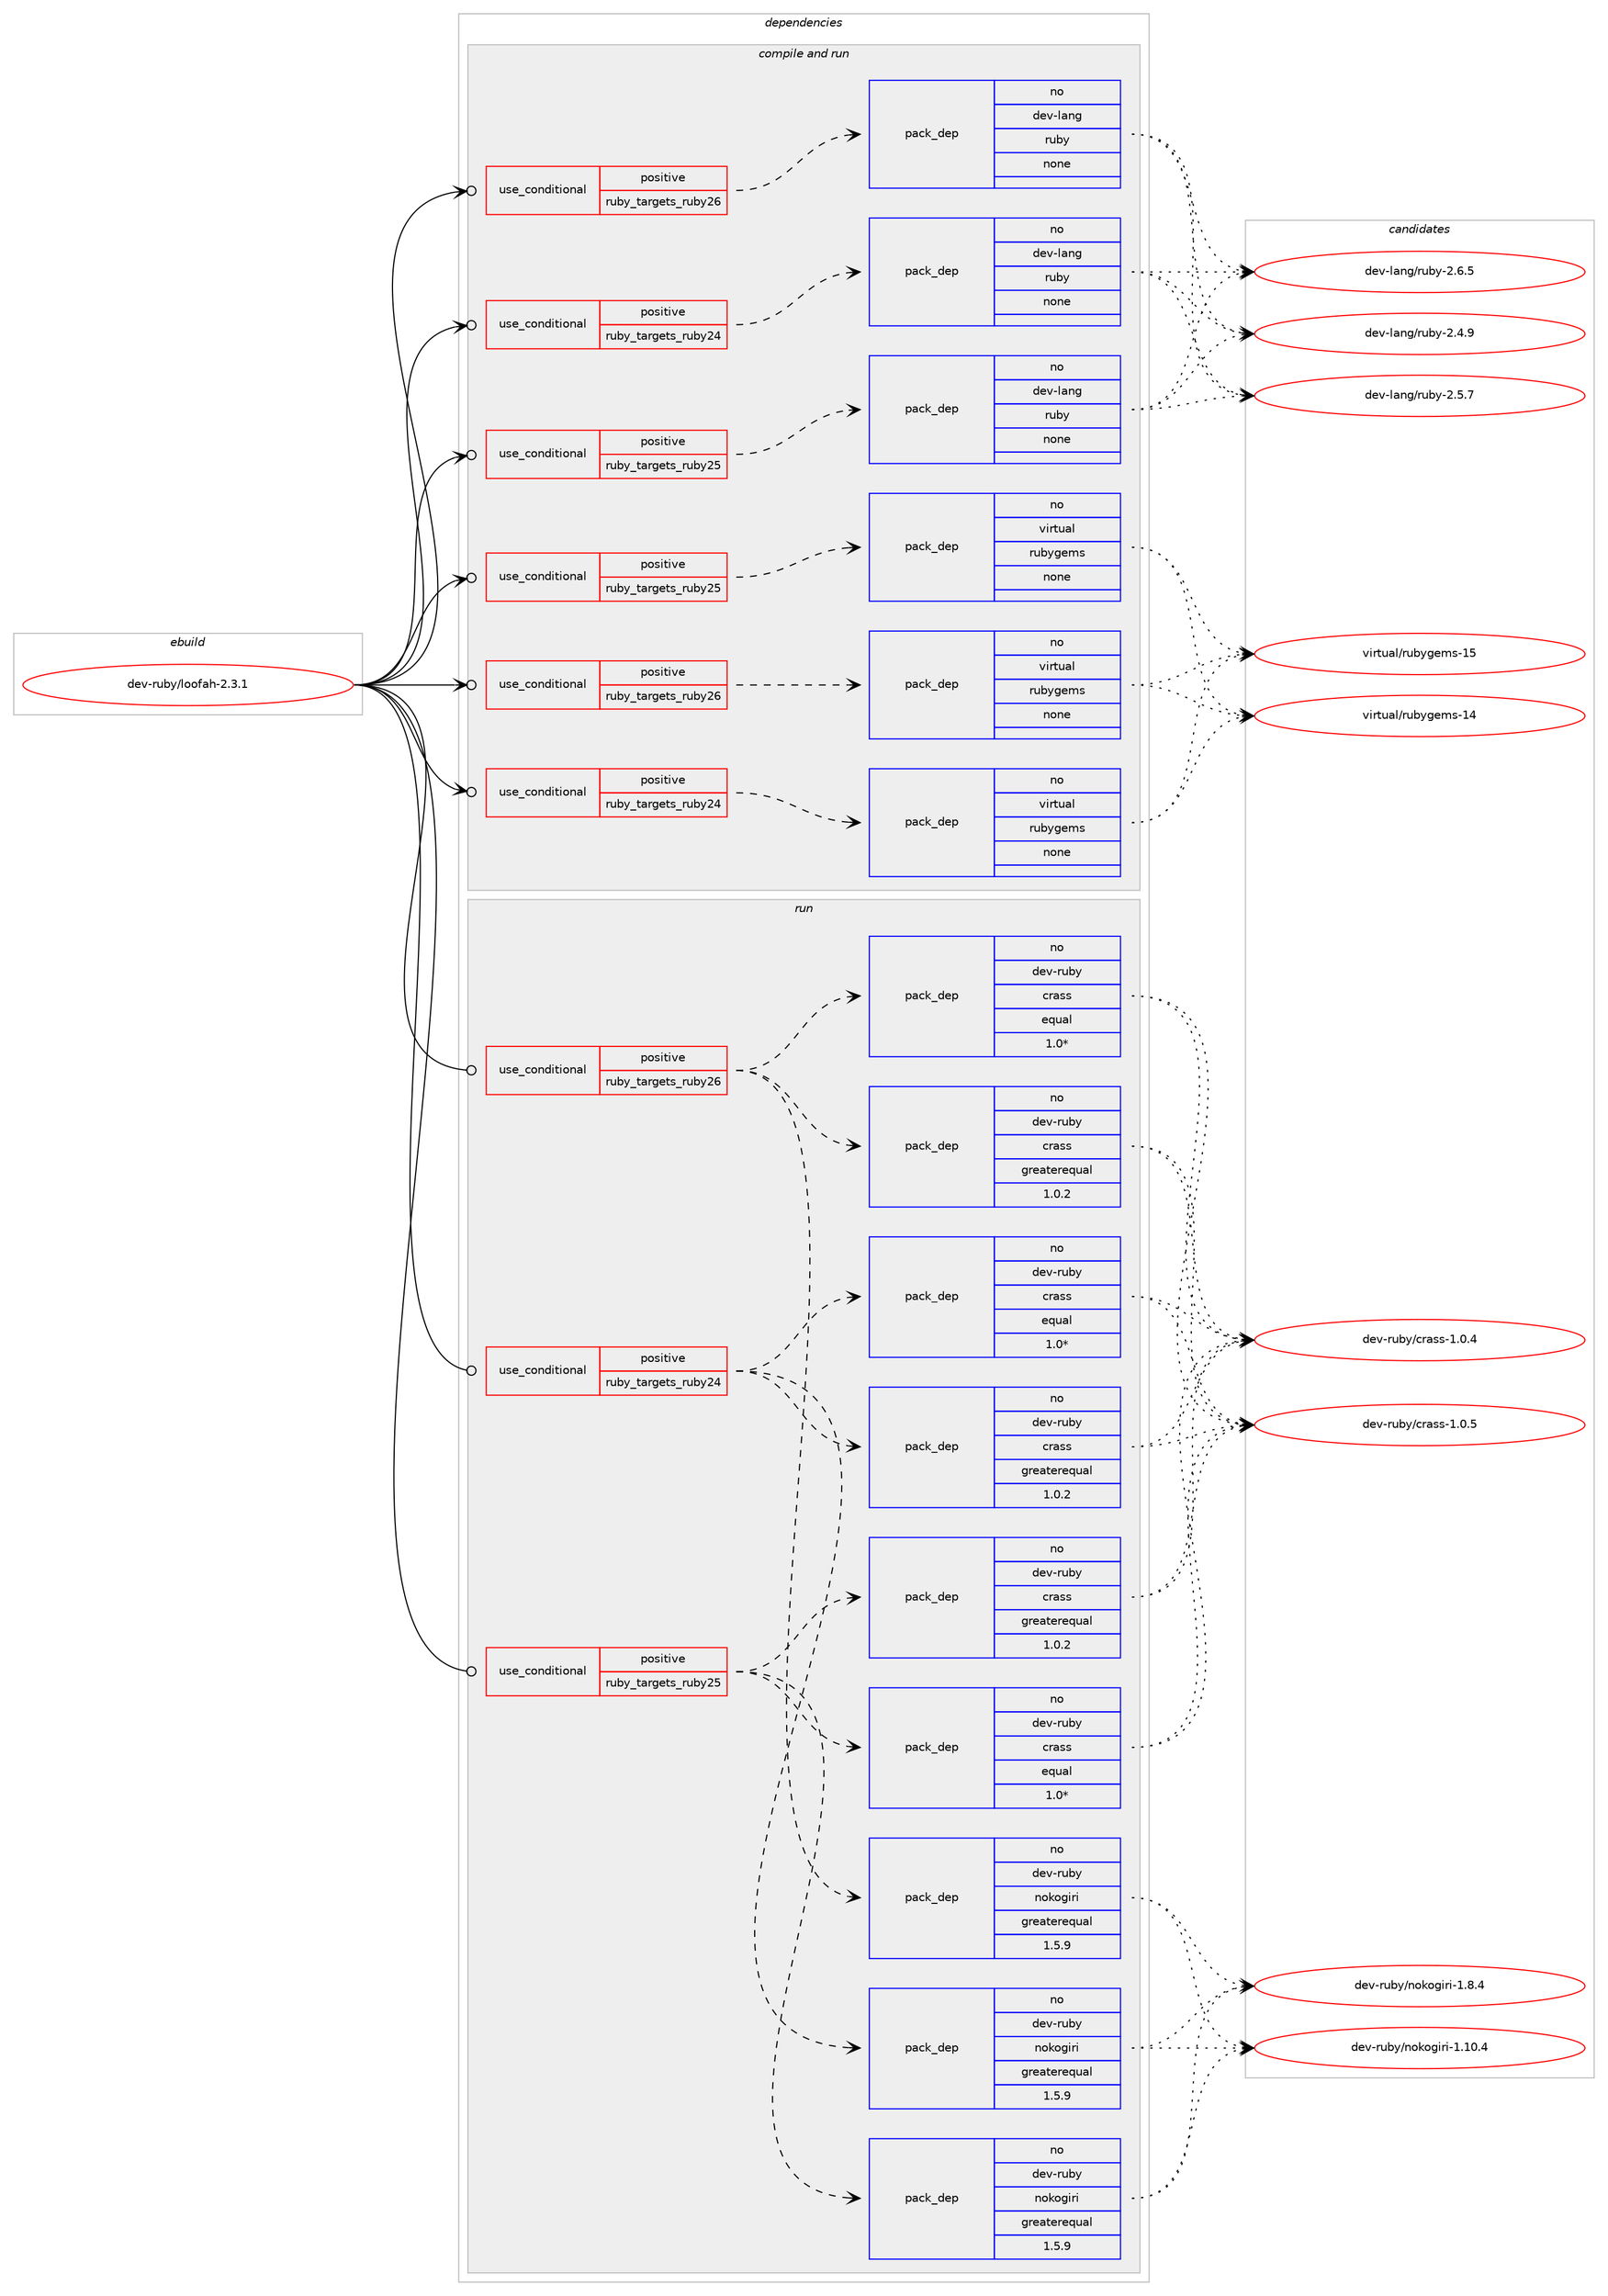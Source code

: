 digraph prolog {

# *************
# Graph options
# *************

newrank=true;
concentrate=true;
compound=true;
graph [rankdir=LR,fontname=Helvetica,fontsize=10,ranksep=1.5];#, ranksep=2.5, nodesep=0.2];
edge  [arrowhead=vee];
node  [fontname=Helvetica,fontsize=10];

# **********
# The ebuild
# **********

subgraph cluster_leftcol {
color=gray;
rank=same;
label=<<i>ebuild</i>>;
id [label="dev-ruby/loofah-2.3.1", color=red, width=4, href="../dev-ruby/loofah-2.3.1.svg"];
}

# ****************
# The dependencies
# ****************

subgraph cluster_midcol {
color=gray;
label=<<i>dependencies</i>>;
subgraph cluster_compile {
fillcolor="#eeeeee";
style=filled;
label=<<i>compile</i>>;
}
subgraph cluster_compileandrun {
fillcolor="#eeeeee";
style=filled;
label=<<i>compile and run</i>>;
subgraph cond166909 {
dependency694047 [label=<<TABLE BORDER="0" CELLBORDER="1" CELLSPACING="0" CELLPADDING="4"><TR><TD ROWSPAN="3" CELLPADDING="10">use_conditional</TD></TR><TR><TD>positive</TD></TR><TR><TD>ruby_targets_ruby24</TD></TR></TABLE>>, shape=none, color=red];
subgraph pack515153 {
dependency694048 [label=<<TABLE BORDER="0" CELLBORDER="1" CELLSPACING="0" CELLPADDING="4" WIDTH="220"><TR><TD ROWSPAN="6" CELLPADDING="30">pack_dep</TD></TR><TR><TD WIDTH="110">no</TD></TR><TR><TD>dev-lang</TD></TR><TR><TD>ruby</TD></TR><TR><TD>none</TD></TR><TR><TD></TD></TR></TABLE>>, shape=none, color=blue];
}
dependency694047:e -> dependency694048:w [weight=20,style="dashed",arrowhead="vee"];
}
id:e -> dependency694047:w [weight=20,style="solid",arrowhead="odotvee"];
subgraph cond166910 {
dependency694049 [label=<<TABLE BORDER="0" CELLBORDER="1" CELLSPACING="0" CELLPADDING="4"><TR><TD ROWSPAN="3" CELLPADDING="10">use_conditional</TD></TR><TR><TD>positive</TD></TR><TR><TD>ruby_targets_ruby24</TD></TR></TABLE>>, shape=none, color=red];
subgraph pack515154 {
dependency694050 [label=<<TABLE BORDER="0" CELLBORDER="1" CELLSPACING="0" CELLPADDING="4" WIDTH="220"><TR><TD ROWSPAN="6" CELLPADDING="30">pack_dep</TD></TR><TR><TD WIDTH="110">no</TD></TR><TR><TD>virtual</TD></TR><TR><TD>rubygems</TD></TR><TR><TD>none</TD></TR><TR><TD></TD></TR></TABLE>>, shape=none, color=blue];
}
dependency694049:e -> dependency694050:w [weight=20,style="dashed",arrowhead="vee"];
}
id:e -> dependency694049:w [weight=20,style="solid",arrowhead="odotvee"];
subgraph cond166911 {
dependency694051 [label=<<TABLE BORDER="0" CELLBORDER="1" CELLSPACING="0" CELLPADDING="4"><TR><TD ROWSPAN="3" CELLPADDING="10">use_conditional</TD></TR><TR><TD>positive</TD></TR><TR><TD>ruby_targets_ruby25</TD></TR></TABLE>>, shape=none, color=red];
subgraph pack515155 {
dependency694052 [label=<<TABLE BORDER="0" CELLBORDER="1" CELLSPACING="0" CELLPADDING="4" WIDTH="220"><TR><TD ROWSPAN="6" CELLPADDING="30">pack_dep</TD></TR><TR><TD WIDTH="110">no</TD></TR><TR><TD>dev-lang</TD></TR><TR><TD>ruby</TD></TR><TR><TD>none</TD></TR><TR><TD></TD></TR></TABLE>>, shape=none, color=blue];
}
dependency694051:e -> dependency694052:w [weight=20,style="dashed",arrowhead="vee"];
}
id:e -> dependency694051:w [weight=20,style="solid",arrowhead="odotvee"];
subgraph cond166912 {
dependency694053 [label=<<TABLE BORDER="0" CELLBORDER="1" CELLSPACING="0" CELLPADDING="4"><TR><TD ROWSPAN="3" CELLPADDING="10">use_conditional</TD></TR><TR><TD>positive</TD></TR><TR><TD>ruby_targets_ruby25</TD></TR></TABLE>>, shape=none, color=red];
subgraph pack515156 {
dependency694054 [label=<<TABLE BORDER="0" CELLBORDER="1" CELLSPACING="0" CELLPADDING="4" WIDTH="220"><TR><TD ROWSPAN="6" CELLPADDING="30">pack_dep</TD></TR><TR><TD WIDTH="110">no</TD></TR><TR><TD>virtual</TD></TR><TR><TD>rubygems</TD></TR><TR><TD>none</TD></TR><TR><TD></TD></TR></TABLE>>, shape=none, color=blue];
}
dependency694053:e -> dependency694054:w [weight=20,style="dashed",arrowhead="vee"];
}
id:e -> dependency694053:w [weight=20,style="solid",arrowhead="odotvee"];
subgraph cond166913 {
dependency694055 [label=<<TABLE BORDER="0" CELLBORDER="1" CELLSPACING="0" CELLPADDING="4"><TR><TD ROWSPAN="3" CELLPADDING="10">use_conditional</TD></TR><TR><TD>positive</TD></TR><TR><TD>ruby_targets_ruby26</TD></TR></TABLE>>, shape=none, color=red];
subgraph pack515157 {
dependency694056 [label=<<TABLE BORDER="0" CELLBORDER="1" CELLSPACING="0" CELLPADDING="4" WIDTH="220"><TR><TD ROWSPAN="6" CELLPADDING="30">pack_dep</TD></TR><TR><TD WIDTH="110">no</TD></TR><TR><TD>dev-lang</TD></TR><TR><TD>ruby</TD></TR><TR><TD>none</TD></TR><TR><TD></TD></TR></TABLE>>, shape=none, color=blue];
}
dependency694055:e -> dependency694056:w [weight=20,style="dashed",arrowhead="vee"];
}
id:e -> dependency694055:w [weight=20,style="solid",arrowhead="odotvee"];
subgraph cond166914 {
dependency694057 [label=<<TABLE BORDER="0" CELLBORDER="1" CELLSPACING="0" CELLPADDING="4"><TR><TD ROWSPAN="3" CELLPADDING="10">use_conditional</TD></TR><TR><TD>positive</TD></TR><TR><TD>ruby_targets_ruby26</TD></TR></TABLE>>, shape=none, color=red];
subgraph pack515158 {
dependency694058 [label=<<TABLE BORDER="0" CELLBORDER="1" CELLSPACING="0" CELLPADDING="4" WIDTH="220"><TR><TD ROWSPAN="6" CELLPADDING="30">pack_dep</TD></TR><TR><TD WIDTH="110">no</TD></TR><TR><TD>virtual</TD></TR><TR><TD>rubygems</TD></TR><TR><TD>none</TD></TR><TR><TD></TD></TR></TABLE>>, shape=none, color=blue];
}
dependency694057:e -> dependency694058:w [weight=20,style="dashed",arrowhead="vee"];
}
id:e -> dependency694057:w [weight=20,style="solid",arrowhead="odotvee"];
}
subgraph cluster_run {
fillcolor="#eeeeee";
style=filled;
label=<<i>run</i>>;
subgraph cond166915 {
dependency694059 [label=<<TABLE BORDER="0" CELLBORDER="1" CELLSPACING="0" CELLPADDING="4"><TR><TD ROWSPAN="3" CELLPADDING="10">use_conditional</TD></TR><TR><TD>positive</TD></TR><TR><TD>ruby_targets_ruby24</TD></TR></TABLE>>, shape=none, color=red];
subgraph pack515159 {
dependency694060 [label=<<TABLE BORDER="0" CELLBORDER="1" CELLSPACING="0" CELLPADDING="4" WIDTH="220"><TR><TD ROWSPAN="6" CELLPADDING="30">pack_dep</TD></TR><TR><TD WIDTH="110">no</TD></TR><TR><TD>dev-ruby</TD></TR><TR><TD>crass</TD></TR><TR><TD>equal</TD></TR><TR><TD>1.0*</TD></TR></TABLE>>, shape=none, color=blue];
}
dependency694059:e -> dependency694060:w [weight=20,style="dashed",arrowhead="vee"];
subgraph pack515160 {
dependency694061 [label=<<TABLE BORDER="0" CELLBORDER="1" CELLSPACING="0" CELLPADDING="4" WIDTH="220"><TR><TD ROWSPAN="6" CELLPADDING="30">pack_dep</TD></TR><TR><TD WIDTH="110">no</TD></TR><TR><TD>dev-ruby</TD></TR><TR><TD>crass</TD></TR><TR><TD>greaterequal</TD></TR><TR><TD>1.0.2</TD></TR></TABLE>>, shape=none, color=blue];
}
dependency694059:e -> dependency694061:w [weight=20,style="dashed",arrowhead="vee"];
subgraph pack515161 {
dependency694062 [label=<<TABLE BORDER="0" CELLBORDER="1" CELLSPACING="0" CELLPADDING="4" WIDTH="220"><TR><TD ROWSPAN="6" CELLPADDING="30">pack_dep</TD></TR><TR><TD WIDTH="110">no</TD></TR><TR><TD>dev-ruby</TD></TR><TR><TD>nokogiri</TD></TR><TR><TD>greaterequal</TD></TR><TR><TD>1.5.9</TD></TR></TABLE>>, shape=none, color=blue];
}
dependency694059:e -> dependency694062:w [weight=20,style="dashed",arrowhead="vee"];
}
id:e -> dependency694059:w [weight=20,style="solid",arrowhead="odot"];
subgraph cond166916 {
dependency694063 [label=<<TABLE BORDER="0" CELLBORDER="1" CELLSPACING="0" CELLPADDING="4"><TR><TD ROWSPAN="3" CELLPADDING="10">use_conditional</TD></TR><TR><TD>positive</TD></TR><TR><TD>ruby_targets_ruby25</TD></TR></TABLE>>, shape=none, color=red];
subgraph pack515162 {
dependency694064 [label=<<TABLE BORDER="0" CELLBORDER="1" CELLSPACING="0" CELLPADDING="4" WIDTH="220"><TR><TD ROWSPAN="6" CELLPADDING="30">pack_dep</TD></TR><TR><TD WIDTH="110">no</TD></TR><TR><TD>dev-ruby</TD></TR><TR><TD>crass</TD></TR><TR><TD>equal</TD></TR><TR><TD>1.0*</TD></TR></TABLE>>, shape=none, color=blue];
}
dependency694063:e -> dependency694064:w [weight=20,style="dashed",arrowhead="vee"];
subgraph pack515163 {
dependency694065 [label=<<TABLE BORDER="0" CELLBORDER="1" CELLSPACING="0" CELLPADDING="4" WIDTH="220"><TR><TD ROWSPAN="6" CELLPADDING="30">pack_dep</TD></TR><TR><TD WIDTH="110">no</TD></TR><TR><TD>dev-ruby</TD></TR><TR><TD>crass</TD></TR><TR><TD>greaterequal</TD></TR><TR><TD>1.0.2</TD></TR></TABLE>>, shape=none, color=blue];
}
dependency694063:e -> dependency694065:w [weight=20,style="dashed",arrowhead="vee"];
subgraph pack515164 {
dependency694066 [label=<<TABLE BORDER="0" CELLBORDER="1" CELLSPACING="0" CELLPADDING="4" WIDTH="220"><TR><TD ROWSPAN="6" CELLPADDING="30">pack_dep</TD></TR><TR><TD WIDTH="110">no</TD></TR><TR><TD>dev-ruby</TD></TR><TR><TD>nokogiri</TD></TR><TR><TD>greaterequal</TD></TR><TR><TD>1.5.9</TD></TR></TABLE>>, shape=none, color=blue];
}
dependency694063:e -> dependency694066:w [weight=20,style="dashed",arrowhead="vee"];
}
id:e -> dependency694063:w [weight=20,style="solid",arrowhead="odot"];
subgraph cond166917 {
dependency694067 [label=<<TABLE BORDER="0" CELLBORDER="1" CELLSPACING="0" CELLPADDING="4"><TR><TD ROWSPAN="3" CELLPADDING="10">use_conditional</TD></TR><TR><TD>positive</TD></TR><TR><TD>ruby_targets_ruby26</TD></TR></TABLE>>, shape=none, color=red];
subgraph pack515165 {
dependency694068 [label=<<TABLE BORDER="0" CELLBORDER="1" CELLSPACING="0" CELLPADDING="4" WIDTH="220"><TR><TD ROWSPAN="6" CELLPADDING="30">pack_dep</TD></TR><TR><TD WIDTH="110">no</TD></TR><TR><TD>dev-ruby</TD></TR><TR><TD>crass</TD></TR><TR><TD>equal</TD></TR><TR><TD>1.0*</TD></TR></TABLE>>, shape=none, color=blue];
}
dependency694067:e -> dependency694068:w [weight=20,style="dashed",arrowhead="vee"];
subgraph pack515166 {
dependency694069 [label=<<TABLE BORDER="0" CELLBORDER="1" CELLSPACING="0" CELLPADDING="4" WIDTH="220"><TR><TD ROWSPAN="6" CELLPADDING="30">pack_dep</TD></TR><TR><TD WIDTH="110">no</TD></TR><TR><TD>dev-ruby</TD></TR><TR><TD>crass</TD></TR><TR><TD>greaterequal</TD></TR><TR><TD>1.0.2</TD></TR></TABLE>>, shape=none, color=blue];
}
dependency694067:e -> dependency694069:w [weight=20,style="dashed",arrowhead="vee"];
subgraph pack515167 {
dependency694070 [label=<<TABLE BORDER="0" CELLBORDER="1" CELLSPACING="0" CELLPADDING="4" WIDTH="220"><TR><TD ROWSPAN="6" CELLPADDING="30">pack_dep</TD></TR><TR><TD WIDTH="110">no</TD></TR><TR><TD>dev-ruby</TD></TR><TR><TD>nokogiri</TD></TR><TR><TD>greaterequal</TD></TR><TR><TD>1.5.9</TD></TR></TABLE>>, shape=none, color=blue];
}
dependency694067:e -> dependency694070:w [weight=20,style="dashed",arrowhead="vee"];
}
id:e -> dependency694067:w [weight=20,style="solid",arrowhead="odot"];
}
}

# **************
# The candidates
# **************

subgraph cluster_choices {
rank=same;
color=gray;
label=<<i>candidates</i>>;

subgraph choice515153 {
color=black;
nodesep=1;
choice10010111845108971101034711411798121455046524657 [label="dev-lang/ruby-2.4.9", color=red, width=4,href="../dev-lang/ruby-2.4.9.svg"];
choice10010111845108971101034711411798121455046534655 [label="dev-lang/ruby-2.5.7", color=red, width=4,href="../dev-lang/ruby-2.5.7.svg"];
choice10010111845108971101034711411798121455046544653 [label="dev-lang/ruby-2.6.5", color=red, width=4,href="../dev-lang/ruby-2.6.5.svg"];
dependency694048:e -> choice10010111845108971101034711411798121455046524657:w [style=dotted,weight="100"];
dependency694048:e -> choice10010111845108971101034711411798121455046534655:w [style=dotted,weight="100"];
dependency694048:e -> choice10010111845108971101034711411798121455046544653:w [style=dotted,weight="100"];
}
subgraph choice515154 {
color=black;
nodesep=1;
choice118105114116117971084711411798121103101109115454952 [label="virtual/rubygems-14", color=red, width=4,href="../virtual/rubygems-14.svg"];
choice118105114116117971084711411798121103101109115454953 [label="virtual/rubygems-15", color=red, width=4,href="../virtual/rubygems-15.svg"];
dependency694050:e -> choice118105114116117971084711411798121103101109115454952:w [style=dotted,weight="100"];
dependency694050:e -> choice118105114116117971084711411798121103101109115454953:w [style=dotted,weight="100"];
}
subgraph choice515155 {
color=black;
nodesep=1;
choice10010111845108971101034711411798121455046524657 [label="dev-lang/ruby-2.4.9", color=red, width=4,href="../dev-lang/ruby-2.4.9.svg"];
choice10010111845108971101034711411798121455046534655 [label="dev-lang/ruby-2.5.7", color=red, width=4,href="../dev-lang/ruby-2.5.7.svg"];
choice10010111845108971101034711411798121455046544653 [label="dev-lang/ruby-2.6.5", color=red, width=4,href="../dev-lang/ruby-2.6.5.svg"];
dependency694052:e -> choice10010111845108971101034711411798121455046524657:w [style=dotted,weight="100"];
dependency694052:e -> choice10010111845108971101034711411798121455046534655:w [style=dotted,weight="100"];
dependency694052:e -> choice10010111845108971101034711411798121455046544653:w [style=dotted,weight="100"];
}
subgraph choice515156 {
color=black;
nodesep=1;
choice118105114116117971084711411798121103101109115454952 [label="virtual/rubygems-14", color=red, width=4,href="../virtual/rubygems-14.svg"];
choice118105114116117971084711411798121103101109115454953 [label="virtual/rubygems-15", color=red, width=4,href="../virtual/rubygems-15.svg"];
dependency694054:e -> choice118105114116117971084711411798121103101109115454952:w [style=dotted,weight="100"];
dependency694054:e -> choice118105114116117971084711411798121103101109115454953:w [style=dotted,weight="100"];
}
subgraph choice515157 {
color=black;
nodesep=1;
choice10010111845108971101034711411798121455046524657 [label="dev-lang/ruby-2.4.9", color=red, width=4,href="../dev-lang/ruby-2.4.9.svg"];
choice10010111845108971101034711411798121455046534655 [label="dev-lang/ruby-2.5.7", color=red, width=4,href="../dev-lang/ruby-2.5.7.svg"];
choice10010111845108971101034711411798121455046544653 [label="dev-lang/ruby-2.6.5", color=red, width=4,href="../dev-lang/ruby-2.6.5.svg"];
dependency694056:e -> choice10010111845108971101034711411798121455046524657:w [style=dotted,weight="100"];
dependency694056:e -> choice10010111845108971101034711411798121455046534655:w [style=dotted,weight="100"];
dependency694056:e -> choice10010111845108971101034711411798121455046544653:w [style=dotted,weight="100"];
}
subgraph choice515158 {
color=black;
nodesep=1;
choice118105114116117971084711411798121103101109115454952 [label="virtual/rubygems-14", color=red, width=4,href="../virtual/rubygems-14.svg"];
choice118105114116117971084711411798121103101109115454953 [label="virtual/rubygems-15", color=red, width=4,href="../virtual/rubygems-15.svg"];
dependency694058:e -> choice118105114116117971084711411798121103101109115454952:w [style=dotted,weight="100"];
dependency694058:e -> choice118105114116117971084711411798121103101109115454953:w [style=dotted,weight="100"];
}
subgraph choice515159 {
color=black;
nodesep=1;
choice1001011184511411798121479911497115115454946484652 [label="dev-ruby/crass-1.0.4", color=red, width=4,href="../dev-ruby/crass-1.0.4.svg"];
choice1001011184511411798121479911497115115454946484653 [label="dev-ruby/crass-1.0.5", color=red, width=4,href="../dev-ruby/crass-1.0.5.svg"];
dependency694060:e -> choice1001011184511411798121479911497115115454946484652:w [style=dotted,weight="100"];
dependency694060:e -> choice1001011184511411798121479911497115115454946484653:w [style=dotted,weight="100"];
}
subgraph choice515160 {
color=black;
nodesep=1;
choice1001011184511411798121479911497115115454946484652 [label="dev-ruby/crass-1.0.4", color=red, width=4,href="../dev-ruby/crass-1.0.4.svg"];
choice1001011184511411798121479911497115115454946484653 [label="dev-ruby/crass-1.0.5", color=red, width=4,href="../dev-ruby/crass-1.0.5.svg"];
dependency694061:e -> choice1001011184511411798121479911497115115454946484652:w [style=dotted,weight="100"];
dependency694061:e -> choice1001011184511411798121479911497115115454946484653:w [style=dotted,weight="100"];
}
subgraph choice515161 {
color=black;
nodesep=1;
choice10010111845114117981214711011110711110310511410545494649484652 [label="dev-ruby/nokogiri-1.10.4", color=red, width=4,href="../dev-ruby/nokogiri-1.10.4.svg"];
choice100101118451141179812147110111107111103105114105454946564652 [label="dev-ruby/nokogiri-1.8.4", color=red, width=4,href="../dev-ruby/nokogiri-1.8.4.svg"];
dependency694062:e -> choice10010111845114117981214711011110711110310511410545494649484652:w [style=dotted,weight="100"];
dependency694062:e -> choice100101118451141179812147110111107111103105114105454946564652:w [style=dotted,weight="100"];
}
subgraph choice515162 {
color=black;
nodesep=1;
choice1001011184511411798121479911497115115454946484652 [label="dev-ruby/crass-1.0.4", color=red, width=4,href="../dev-ruby/crass-1.0.4.svg"];
choice1001011184511411798121479911497115115454946484653 [label="dev-ruby/crass-1.0.5", color=red, width=4,href="../dev-ruby/crass-1.0.5.svg"];
dependency694064:e -> choice1001011184511411798121479911497115115454946484652:w [style=dotted,weight="100"];
dependency694064:e -> choice1001011184511411798121479911497115115454946484653:w [style=dotted,weight="100"];
}
subgraph choice515163 {
color=black;
nodesep=1;
choice1001011184511411798121479911497115115454946484652 [label="dev-ruby/crass-1.0.4", color=red, width=4,href="../dev-ruby/crass-1.0.4.svg"];
choice1001011184511411798121479911497115115454946484653 [label="dev-ruby/crass-1.0.5", color=red, width=4,href="../dev-ruby/crass-1.0.5.svg"];
dependency694065:e -> choice1001011184511411798121479911497115115454946484652:w [style=dotted,weight="100"];
dependency694065:e -> choice1001011184511411798121479911497115115454946484653:w [style=dotted,weight="100"];
}
subgraph choice515164 {
color=black;
nodesep=1;
choice10010111845114117981214711011110711110310511410545494649484652 [label="dev-ruby/nokogiri-1.10.4", color=red, width=4,href="../dev-ruby/nokogiri-1.10.4.svg"];
choice100101118451141179812147110111107111103105114105454946564652 [label="dev-ruby/nokogiri-1.8.4", color=red, width=4,href="../dev-ruby/nokogiri-1.8.4.svg"];
dependency694066:e -> choice10010111845114117981214711011110711110310511410545494649484652:w [style=dotted,weight="100"];
dependency694066:e -> choice100101118451141179812147110111107111103105114105454946564652:w [style=dotted,weight="100"];
}
subgraph choice515165 {
color=black;
nodesep=1;
choice1001011184511411798121479911497115115454946484652 [label="dev-ruby/crass-1.0.4", color=red, width=4,href="../dev-ruby/crass-1.0.4.svg"];
choice1001011184511411798121479911497115115454946484653 [label="dev-ruby/crass-1.0.5", color=red, width=4,href="../dev-ruby/crass-1.0.5.svg"];
dependency694068:e -> choice1001011184511411798121479911497115115454946484652:w [style=dotted,weight="100"];
dependency694068:e -> choice1001011184511411798121479911497115115454946484653:w [style=dotted,weight="100"];
}
subgraph choice515166 {
color=black;
nodesep=1;
choice1001011184511411798121479911497115115454946484652 [label="dev-ruby/crass-1.0.4", color=red, width=4,href="../dev-ruby/crass-1.0.4.svg"];
choice1001011184511411798121479911497115115454946484653 [label="dev-ruby/crass-1.0.5", color=red, width=4,href="../dev-ruby/crass-1.0.5.svg"];
dependency694069:e -> choice1001011184511411798121479911497115115454946484652:w [style=dotted,weight="100"];
dependency694069:e -> choice1001011184511411798121479911497115115454946484653:w [style=dotted,weight="100"];
}
subgraph choice515167 {
color=black;
nodesep=1;
choice10010111845114117981214711011110711110310511410545494649484652 [label="dev-ruby/nokogiri-1.10.4", color=red, width=4,href="../dev-ruby/nokogiri-1.10.4.svg"];
choice100101118451141179812147110111107111103105114105454946564652 [label="dev-ruby/nokogiri-1.8.4", color=red, width=4,href="../dev-ruby/nokogiri-1.8.4.svg"];
dependency694070:e -> choice10010111845114117981214711011110711110310511410545494649484652:w [style=dotted,weight="100"];
dependency694070:e -> choice100101118451141179812147110111107111103105114105454946564652:w [style=dotted,weight="100"];
}
}

}
